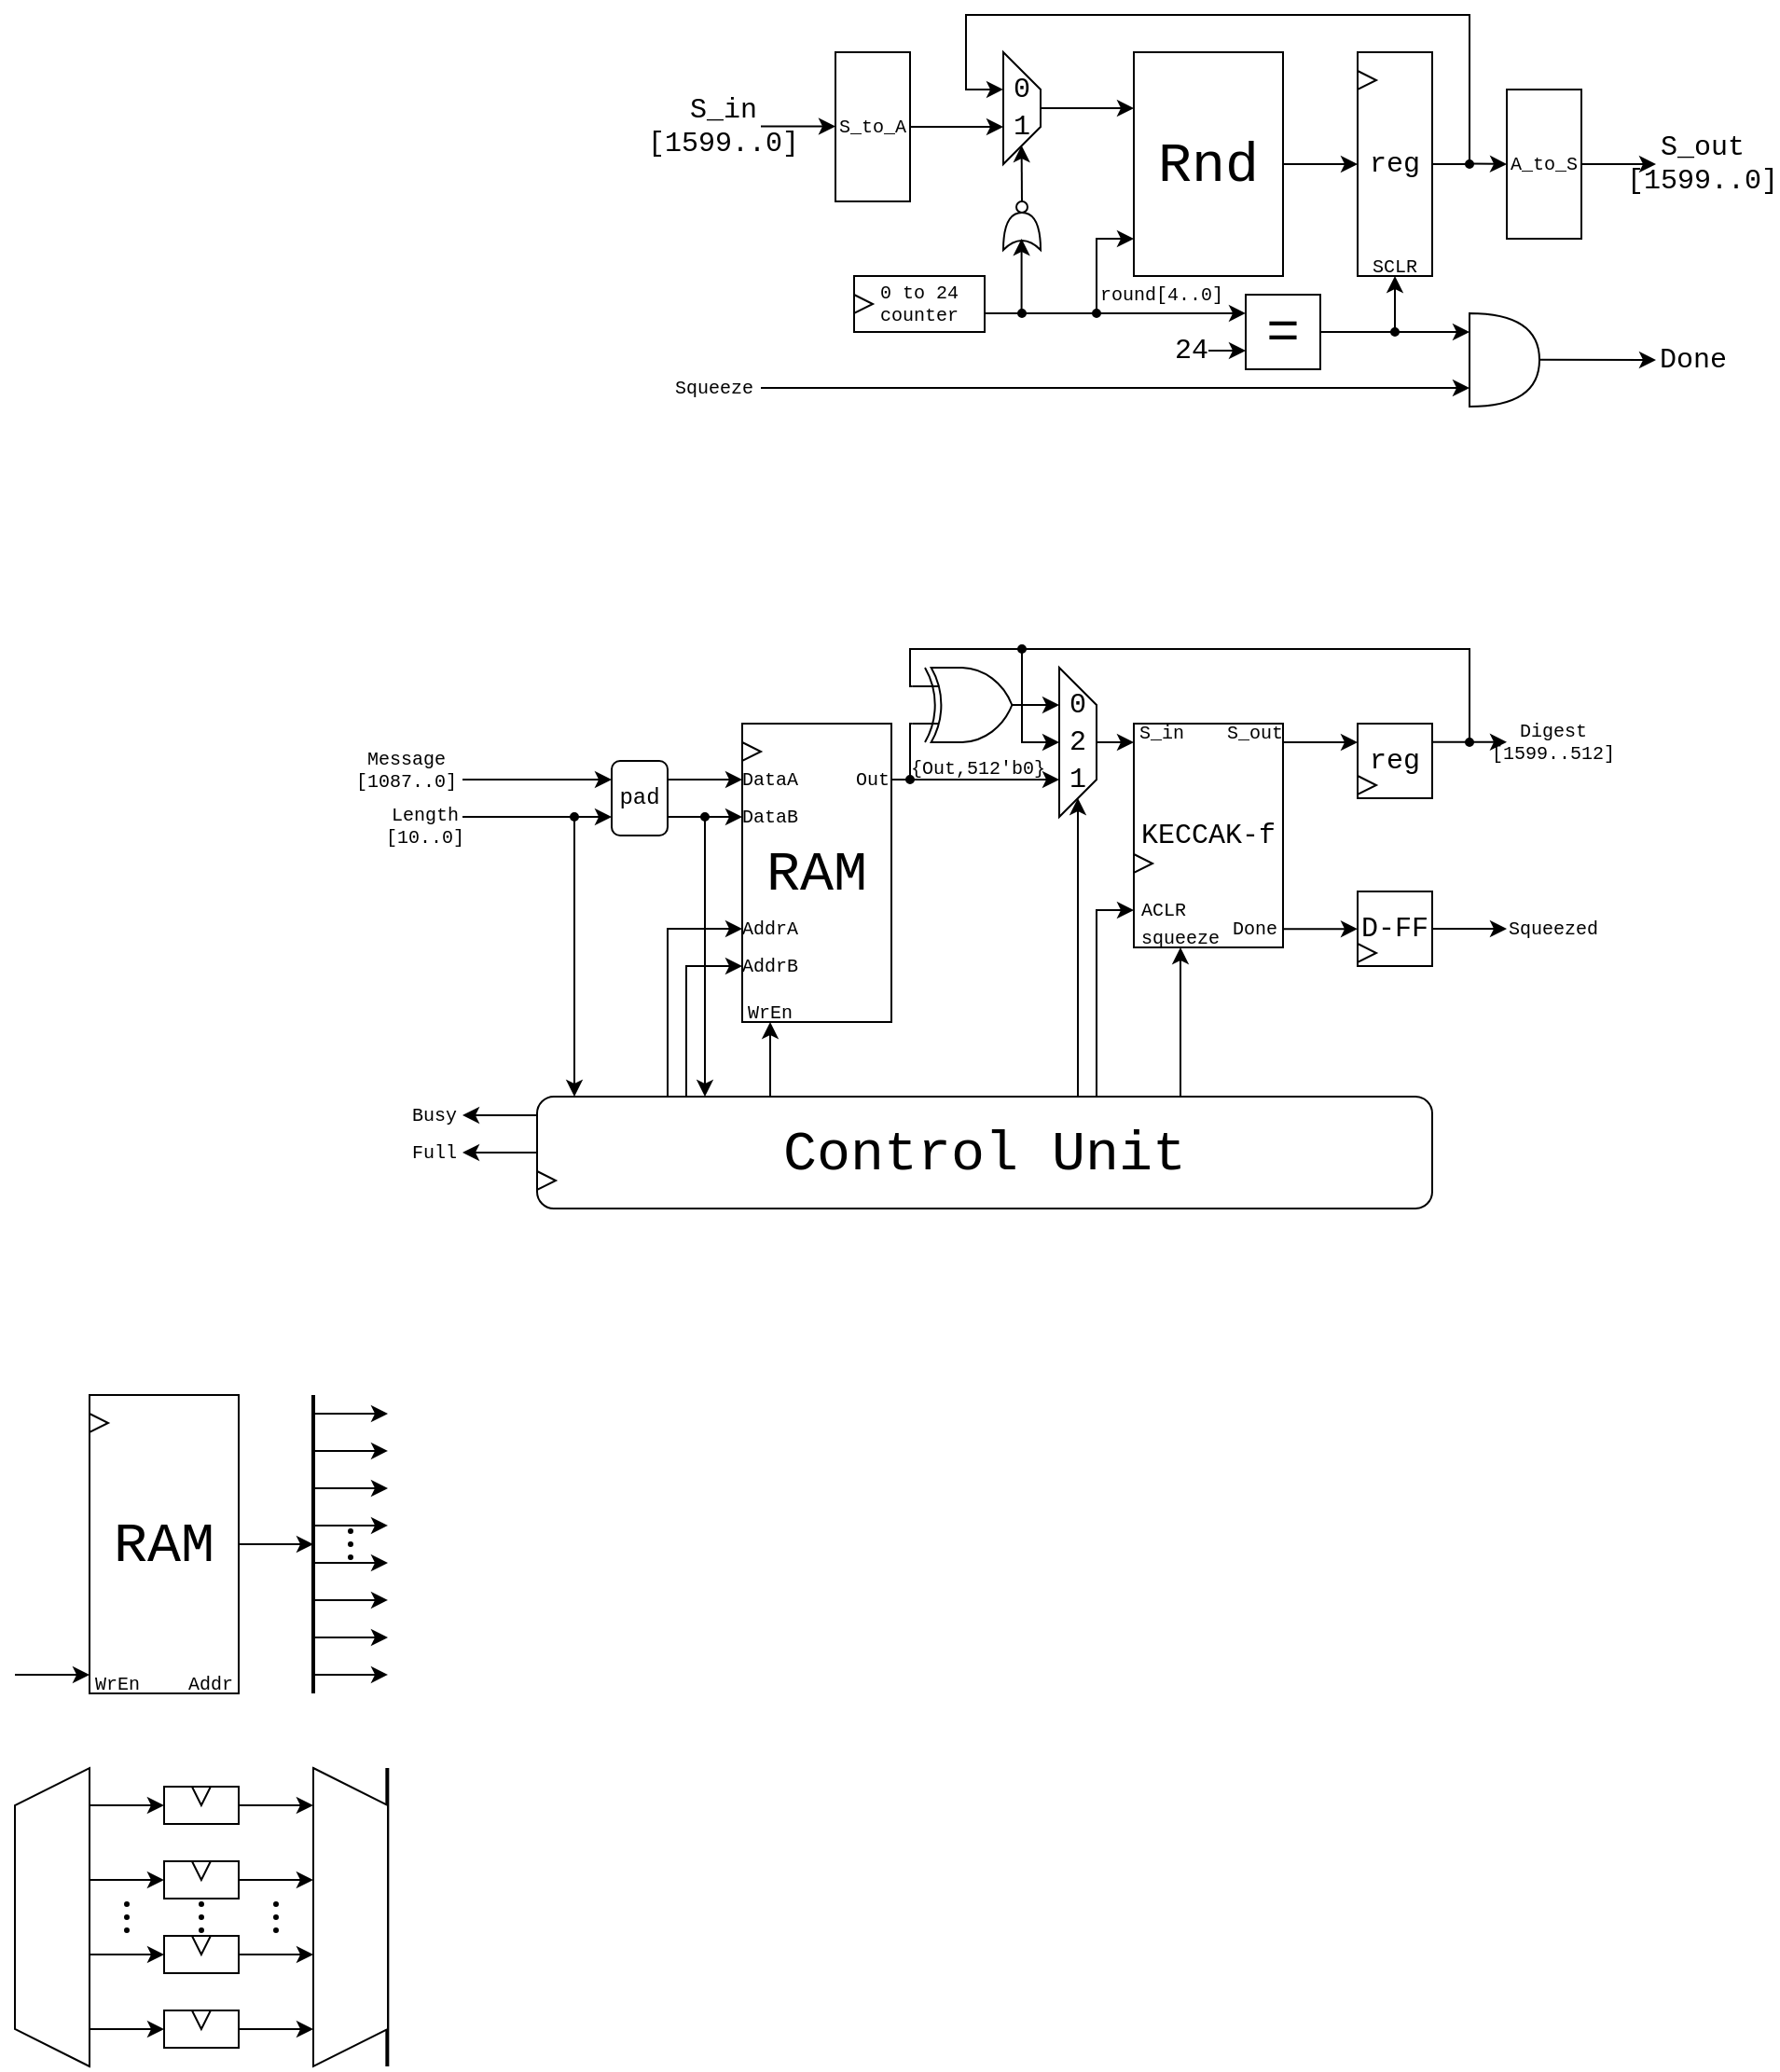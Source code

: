 <mxfile version="22.1.11" type="device">
  <diagram name="Page-1" id="sLG97zDm2SVhleJXKbSt">
    <mxGraphModel dx="457" dy="232" grid="1" gridSize="10" guides="1" tooltips="1" connect="1" arrows="1" fold="1" page="1" pageScale="1" pageWidth="3000" pageHeight="3000" math="0" shadow="0">
      <root>
        <mxCell id="0" />
        <mxCell id="1" parent="0" />
        <mxCell id="cHIxFwoaAzM5gLNZB4nu-59" value="" style="group" parent="1" vertex="1" connectable="0">
          <mxGeometry x="80" y="1120" width="80" height="160" as="geometry" />
        </mxCell>
        <mxCell id="cHIxFwoaAzM5gLNZB4nu-62" value="" style="group" parent="cHIxFwoaAzM5gLNZB4nu-59" vertex="1" connectable="0">
          <mxGeometry width="80" height="160" as="geometry" />
        </mxCell>
        <mxCell id="cHIxFwoaAzM5gLNZB4nu-25" value="RAM" style="rounded=0;whiteSpace=wrap;html=1;fontFamily=Courier New;fontSize=30;" parent="cHIxFwoaAzM5gLNZB4nu-62" vertex="1">
          <mxGeometry width="80" height="160" as="geometry" />
        </mxCell>
        <mxCell id="cHIxFwoaAzM5gLNZB4nu-40" value="" style="triangle;whiteSpace=wrap;html=1;rotation=0;" parent="cHIxFwoaAzM5gLNZB4nu-62" vertex="1">
          <mxGeometry y="10" width="10" height="10" as="geometry" />
        </mxCell>
        <mxCell id="cHIxFwoaAzM5gLNZB4nu-43" value="Addr" style="text;html=1;strokeColor=none;fillColor=none;align=center;verticalAlign=middle;whiteSpace=wrap;rounded=0;fontFamily=Courier New;fontSize=10;" parent="cHIxFwoaAzM5gLNZB4nu-62" vertex="1">
          <mxGeometry x="50" y="150" width="30" height="10" as="geometry" />
        </mxCell>
        <mxCell id="cHIxFwoaAzM5gLNZB4nu-50" value="WrEn" style="text;html=1;strokeColor=none;fillColor=none;align=center;verticalAlign=middle;whiteSpace=wrap;rounded=0;fontFamily=Courier New;fontSize=10;" parent="cHIxFwoaAzM5gLNZB4nu-62" vertex="1">
          <mxGeometry y="150" width="30" height="10" as="geometry" />
        </mxCell>
        <mxCell id="PoA2-wsbi5iG8ftpNb75-3" value="" style="edgeStyle=orthogonalEdgeStyle;rounded=0;orthogonalLoop=1;jettySize=auto;html=1;" parent="1" source="PoA2-wsbi5iG8ftpNb75-1" target="PoA2-wsbi5iG8ftpNb75-2" edge="1">
          <mxGeometry relative="1" as="geometry" />
        </mxCell>
        <mxCell id="PoA2-wsbi5iG8ftpNb75-1" value="Rnd" style="rounded=0;whiteSpace=wrap;html=1;fontFamily=Courier New;fontSize=30;" parent="1" vertex="1">
          <mxGeometry x="640" y="400" width="80" height="120" as="geometry" />
        </mxCell>
        <mxCell id="eLbFSkJ6lN0hgzDZZ-0e-3" value="" style="endArrow=classic;html=1;rounded=0;exitX=1;exitY=0.5;exitDx=0;exitDy=0;entryX=0.333;entryY=1;entryDx=0;entryDy=0;entryPerimeter=0;" parent="1" source="PoA2-wsbi5iG8ftpNb75-2" target="cHIxFwoaAzM5gLNZB4nu-36" edge="1">
          <mxGeometry width="50" height="50" relative="1" as="geometry">
            <mxPoint x="880" y="470" as="sourcePoint" />
            <mxPoint x="560" y="410" as="targetPoint" />
            <Array as="points">
              <mxPoint x="820" y="460" />
              <mxPoint x="820" y="380" />
              <mxPoint x="550" y="380" />
              <mxPoint x="550" y="420" />
            </Array>
          </mxGeometry>
        </mxCell>
        <mxCell id="eLbFSkJ6lN0hgzDZZ-0e-7" value="" style="endArrow=classic;html=1;rounded=0;" parent="1" edge="1">
          <mxGeometry width="50" height="50" relative="1" as="geometry">
            <mxPoint x="580" y="480" as="sourcePoint" />
            <mxPoint x="579.8" y="450" as="targetPoint" />
          </mxGeometry>
        </mxCell>
        <mxCell id="eLbFSkJ6lN0hgzDZZ-0e-11" value="" style="endArrow=classic;html=1;rounded=0;" parent="1" edge="1">
          <mxGeometry width="50" height="50" relative="1" as="geometry">
            <mxPoint x="590" y="430" as="sourcePoint" />
            <mxPoint x="640" y="430" as="targetPoint" />
          </mxGeometry>
        </mxCell>
        <mxCell id="eLbFSkJ6lN0hgzDZZ-0e-12" value="" style="endArrow=classic;html=1;rounded=0;" parent="1" edge="1">
          <mxGeometry width="50" height="50" relative="1" as="geometry">
            <mxPoint x="820" y="459.8" as="sourcePoint" />
            <mxPoint x="840" y="460" as="targetPoint" />
          </mxGeometry>
        </mxCell>
        <mxCell id="eLbFSkJ6lN0hgzDZZ-0e-14" value="" style="ellipse;whiteSpace=wrap;html=1;aspect=fixed;fillColor=#000000;" parent="1" vertex="1">
          <mxGeometry x="818" y="458" width="4" height="4" as="geometry" />
        </mxCell>
        <mxCell id="eLbFSkJ6lN0hgzDZZ-0e-17" value="" style="shape=xor;whiteSpace=wrap;html=1;rotation=-90;" parent="1" vertex="1">
          <mxGeometry x="570" y="486" width="20" height="20" as="geometry" />
        </mxCell>
        <mxCell id="eLbFSkJ6lN0hgzDZZ-0e-18" value="" style="ellipse;whiteSpace=wrap;html=1;aspect=fixed;" parent="1" vertex="1">
          <mxGeometry x="577" y="480" width="6" height="6" as="geometry" />
        </mxCell>
        <mxCell id="eLbFSkJ6lN0hgzDZZ-0e-24" value="" style="group" parent="1" vertex="1" connectable="0">
          <mxGeometry x="490" y="520" width="70" height="30" as="geometry" />
        </mxCell>
        <mxCell id="eLbFSkJ6lN0hgzDZZ-0e-19" value="0 to 24&lt;br style=&quot;font-size: 10px;&quot;&gt;counter" style="rounded=0;whiteSpace=wrap;html=1;fontFamily=Courier New;fontSize=10;" parent="eLbFSkJ6lN0hgzDZZ-0e-24" vertex="1">
          <mxGeometry width="70" height="30" as="geometry" />
        </mxCell>
        <mxCell id="eLbFSkJ6lN0hgzDZZ-0e-20" value="" style="triangle;whiteSpace=wrap;html=1;rotation=0;" parent="eLbFSkJ6lN0hgzDZZ-0e-24" vertex="1">
          <mxGeometry y="10" width="10" height="10" as="geometry" />
        </mxCell>
        <mxCell id="eLbFSkJ6lN0hgzDZZ-0e-25" value="" style="endArrow=classic;html=1;rounded=0;" parent="1" edge="1">
          <mxGeometry width="50" height="50" relative="1" as="geometry">
            <mxPoint x="560" y="540" as="sourcePoint" />
            <mxPoint x="640" y="500" as="targetPoint" />
            <Array as="points">
              <mxPoint x="620" y="540" />
              <mxPoint x="620" y="500" />
            </Array>
          </mxGeometry>
        </mxCell>
        <mxCell id="eLbFSkJ6lN0hgzDZZ-0e-26" value="" style="endArrow=classic;html=1;rounded=0;" parent="1" edge="1">
          <mxGeometry width="50" height="50" relative="1" as="geometry">
            <mxPoint x="579.8" y="540" as="sourcePoint" />
            <mxPoint x="579.8" y="500" as="targetPoint" />
          </mxGeometry>
        </mxCell>
        <mxCell id="eLbFSkJ6lN0hgzDZZ-0e-27" value="" style="ellipse;whiteSpace=wrap;html=1;aspect=fixed;fillColor=#000000;" parent="1" vertex="1">
          <mxGeometry x="578" y="538" width="4" height="4" as="geometry" />
        </mxCell>
        <mxCell id="eLbFSkJ6lN0hgzDZZ-0e-28" value="=" style="rounded=0;whiteSpace=wrap;html=1;fontSize=30;fontFamily=Courier New;" parent="1" vertex="1">
          <mxGeometry x="700" y="530" width="40" height="40" as="geometry" />
        </mxCell>
        <mxCell id="eLbFSkJ6lN0hgzDZZ-0e-29" value="" style="endArrow=classic;html=1;rounded=0;entryX=0.75;entryY=1;entryDx=0;entryDy=0;" parent="1" edge="1">
          <mxGeometry width="50" height="50" relative="1" as="geometry">
            <mxPoint x="520" y="440" as="sourcePoint" />
            <mxPoint x="570" y="440" as="targetPoint" />
          </mxGeometry>
        </mxCell>
        <mxCell id="eLbFSkJ6lN0hgzDZZ-0e-30" value="" style="endArrow=classic;html=1;rounded=0;" parent="1" edge="1">
          <mxGeometry width="50" height="50" relative="1" as="geometry">
            <mxPoint x="680" y="560" as="sourcePoint" />
            <mxPoint x="700" y="560" as="targetPoint" />
          </mxGeometry>
        </mxCell>
        <mxCell id="eLbFSkJ6lN0hgzDZZ-0e-32" value="" style="ellipse;whiteSpace=wrap;html=1;aspect=fixed;fillColor=#000000;" parent="1" vertex="1">
          <mxGeometry x="618" y="538" width="4" height="4" as="geometry" />
        </mxCell>
        <mxCell id="eLbFSkJ6lN0hgzDZZ-0e-33" value="" style="endArrow=classic;html=1;rounded=0;" parent="1" edge="1">
          <mxGeometry width="50" height="50" relative="1" as="geometry">
            <mxPoint x="620" y="540" as="sourcePoint" />
            <mxPoint x="700" y="539.94" as="targetPoint" />
          </mxGeometry>
        </mxCell>
        <mxCell id="eLbFSkJ6lN0hgzDZZ-0e-34" value="24" style="text;html=1;strokeColor=none;fillColor=none;align=center;verticalAlign=middle;whiteSpace=wrap;rounded=0;fontFamily=Courier New;fontSize=15;" parent="1" vertex="1">
          <mxGeometry x="660" y="550" width="22" height="20" as="geometry" />
        </mxCell>
        <mxCell id="eLbFSkJ6lN0hgzDZZ-0e-36" value="" style="endArrow=classic;html=1;rounded=0;" parent="1" edge="1">
          <mxGeometry width="50" height="50" relative="1" as="geometry">
            <mxPoint x="740" y="550" as="sourcePoint" />
            <mxPoint x="780" y="520" as="targetPoint" />
            <Array as="points">
              <mxPoint x="780" y="550" />
            </Array>
          </mxGeometry>
        </mxCell>
        <mxCell id="eLbFSkJ6lN0hgzDZZ-0e-37" value="S_in&lt;br&gt;[1599..0]" style="text;html=1;strokeColor=none;fillColor=none;align=center;verticalAlign=middle;whiteSpace=wrap;rounded=0;fontSize=15;fontFamily=Courier New;" parent="1" vertex="1">
          <mxGeometry x="400" y="427.5" width="40" height="25" as="geometry" />
        </mxCell>
        <mxCell id="eLbFSkJ6lN0hgzDZZ-0e-38" value="round[4..0]" style="text;html=1;strokeColor=none;fillColor=none;align=center;verticalAlign=middle;whiteSpace=wrap;rounded=0;fontSize=10;fontFamily=Courier New;" parent="1" vertex="1">
          <mxGeometry x="620" y="520" width="70" height="20" as="geometry" />
        </mxCell>
        <mxCell id="eLbFSkJ6lN0hgzDZZ-0e-39" value="S_out&lt;br&gt;[1599..0]" style="text;html=1;strokeColor=none;fillColor=none;align=center;verticalAlign=middle;whiteSpace=wrap;rounded=0;fontSize=15;fontFamily=Courier New;" parent="1" vertex="1">
          <mxGeometry x="920" y="447.5" width="50" height="25" as="geometry" />
        </mxCell>
        <mxCell id="eLbFSkJ6lN0hgzDZZ-0e-40" value="S_to_A" style="rounded=0;whiteSpace=wrap;html=1;fontFamily=Courier New;fontSize=10;" parent="1" vertex="1">
          <mxGeometry x="480" y="400" width="40" height="80" as="geometry" />
        </mxCell>
        <mxCell id="eLbFSkJ6lN0hgzDZZ-0e-41" value="" style="endArrow=classic;html=1;rounded=0;" parent="1" edge="1">
          <mxGeometry width="50" height="50" relative="1" as="geometry">
            <mxPoint x="440" y="439.76" as="sourcePoint" />
            <mxPoint x="480" y="439.76" as="targetPoint" />
          </mxGeometry>
        </mxCell>
        <mxCell id="eLbFSkJ6lN0hgzDZZ-0e-42" value="A_to_S" style="rounded=0;whiteSpace=wrap;html=1;fontFamily=Courier New;fontSize=10;" parent="1" vertex="1">
          <mxGeometry x="840" y="420" width="40" height="80" as="geometry" />
        </mxCell>
        <mxCell id="eLbFSkJ6lN0hgzDZZ-0e-43" value="" style="endArrow=classic;html=1;rounded=0;" parent="1" edge="1">
          <mxGeometry width="50" height="50" relative="1" as="geometry">
            <mxPoint x="880" y="460" as="sourcePoint" />
            <mxPoint x="920" y="460" as="targetPoint" />
          </mxGeometry>
        </mxCell>
        <mxCell id="ViOVy5zmuyzSRg3mWkhg-1" value="" style="endArrow=classic;html=1;rounded=0;" parent="1" edge="1">
          <mxGeometry width="50" height="50" relative="1" as="geometry">
            <mxPoint x="780" y="550" as="sourcePoint" />
            <mxPoint x="820" y="550" as="targetPoint" />
          </mxGeometry>
        </mxCell>
        <mxCell id="ViOVy5zmuyzSRg3mWkhg-2" value="" style="ellipse;whiteSpace=wrap;html=1;aspect=fixed;fillColor=#000000;" parent="1" vertex="1">
          <mxGeometry x="778" y="548" width="4" height="4" as="geometry" />
        </mxCell>
        <mxCell id="ViOVy5zmuyzSRg3mWkhg-3" value="Done" style="text;html=1;strokeColor=none;fillColor=none;align=center;verticalAlign=middle;whiteSpace=wrap;rounded=0;fontSize=15;fontFamily=Courier New;" parent="1" vertex="1">
          <mxGeometry x="920" y="557.5" width="40" height="15" as="geometry" />
        </mxCell>
        <mxCell id="cHIxFwoaAzM5gLNZB4nu-13" value="x" style="group" parent="1" vertex="1" connectable="0">
          <mxGeometry x="640" y="760" width="80" height="120" as="geometry" />
        </mxCell>
        <mxCell id="cHIxFwoaAzM5gLNZB4nu-1" value="KECCAK-f" style="rounded=0;whiteSpace=wrap;html=1;fontFamily=Courier New;fontSize=15;" parent="cHIxFwoaAzM5gLNZB4nu-13" vertex="1">
          <mxGeometry width="80" height="120" as="geometry" />
        </mxCell>
        <mxCell id="cHIxFwoaAzM5gLNZB4nu-9" value="Done" style="text;html=1;strokeColor=none;fillColor=none;align=center;verticalAlign=middle;whiteSpace=wrap;rounded=0;fontFamily=Courier New;fontSize=10;" parent="cHIxFwoaAzM5gLNZB4nu-13" vertex="1">
          <mxGeometry x="50" y="105" width="30" height="10" as="geometry" />
        </mxCell>
        <mxCell id="cHIxFwoaAzM5gLNZB4nu-10" value="" style="triangle;whiteSpace=wrap;html=1;rotation=0;" parent="cHIxFwoaAzM5gLNZB4nu-13" vertex="1">
          <mxGeometry y="70" width="10" height="10" as="geometry" />
        </mxCell>
        <mxCell id="cHIxFwoaAzM5gLNZB4nu-11" value="S_in" style="text;html=1;strokeColor=none;fillColor=none;align=center;verticalAlign=middle;whiteSpace=wrap;rounded=0;fontFamily=Courier New;fontSize=10;" parent="cHIxFwoaAzM5gLNZB4nu-13" vertex="1">
          <mxGeometry width="30" height="10" as="geometry" />
        </mxCell>
        <mxCell id="cHIxFwoaAzM5gLNZB4nu-12" value="S_out" style="text;html=1;strokeColor=none;fillColor=none;align=center;verticalAlign=middle;whiteSpace=wrap;rounded=0;fontFamily=Courier New;fontSize=10;" parent="cHIxFwoaAzM5gLNZB4nu-13" vertex="1">
          <mxGeometry x="50" width="30" height="10" as="geometry" />
        </mxCell>
        <mxCell id="FEvc6QxodLgLLCAB3kRR-4" value="squeeze" style="text;html=1;strokeColor=none;fillColor=none;align=center;verticalAlign=middle;whiteSpace=wrap;rounded=0;fontFamily=Courier New;fontSize=10;" parent="cHIxFwoaAzM5gLNZB4nu-13" vertex="1">
          <mxGeometry y="110" width="50" height="10" as="geometry" />
        </mxCell>
        <mxCell id="eut-D_kGqwIJGW8jGn9c-71" value="ACLR" style="text;html=1;strokeColor=none;fillColor=none;align=center;verticalAlign=middle;whiteSpace=wrap;rounded=0;fontFamily=Courier New;fontSize=10;" parent="cHIxFwoaAzM5gLNZB4nu-13" vertex="1">
          <mxGeometry y="95" width="32" height="10" as="geometry" />
        </mxCell>
        <mxCell id="cHIxFwoaAzM5gLNZB4nu-16" value="" style="group" parent="1" vertex="1" connectable="0">
          <mxGeometry x="760" y="400" width="40" height="120" as="geometry" />
        </mxCell>
        <mxCell id="cHIxFwoaAzM5gLNZB4nu-4" value="" style="group" parent="cHIxFwoaAzM5gLNZB4nu-16" vertex="1" connectable="0">
          <mxGeometry width="40" height="120" as="geometry" />
        </mxCell>
        <mxCell id="PoA2-wsbi5iG8ftpNb75-2" value="reg" style="rounded=0;whiteSpace=wrap;html=1;fontFamily=Courier New;fontSize=15;" parent="cHIxFwoaAzM5gLNZB4nu-4" vertex="1">
          <mxGeometry width="40" height="120" as="geometry" />
        </mxCell>
        <mxCell id="PoA2-wsbi5iG8ftpNb75-5" value="" style="triangle;whiteSpace=wrap;html=1;rotation=0;" parent="cHIxFwoaAzM5gLNZB4nu-4" vertex="1">
          <mxGeometry y="10" width="10" height="10" as="geometry" />
        </mxCell>
        <mxCell id="eLbFSkJ6lN0hgzDZZ-0e-35" value="SCLR" style="text;html=1;strokeColor=none;fillColor=none;align=center;verticalAlign=middle;whiteSpace=wrap;rounded=0;fontFamily=Courier New;fontSize=10;" parent="cHIxFwoaAzM5gLNZB4nu-16" vertex="1">
          <mxGeometry x="5" y="110" width="30" height="10" as="geometry" />
        </mxCell>
        <mxCell id="cHIxFwoaAzM5gLNZB4nu-23" value="" style="endArrow=classic;html=1;rounded=0;" parent="1" edge="1">
          <mxGeometry width="50" height="50" relative="1" as="geometry">
            <mxPoint x="720" y="770" as="sourcePoint" />
            <mxPoint x="760" y="770" as="targetPoint" />
          </mxGeometry>
        </mxCell>
        <mxCell id="cHIxFwoaAzM5gLNZB4nu-26" value="" style="endArrow=classic;html=1;rounded=0;" parent="1" edge="1">
          <mxGeometry width="50" height="50" relative="1" as="geometry">
            <mxPoint x="800" y="769.89" as="sourcePoint" />
            <mxPoint x="840" y="769.89" as="targetPoint" />
          </mxGeometry>
        </mxCell>
        <mxCell id="cHIxFwoaAzM5gLNZB4nu-35" value="" style="group" parent="1" vertex="1" connectable="0">
          <mxGeometry x="570" y="400" width="20" height="60" as="geometry" />
        </mxCell>
        <mxCell id="cHIxFwoaAzM5gLNZB4nu-36" value="" style="shape=trapezoid;perimeter=trapezoidPerimeter;whiteSpace=wrap;html=1;fixedSize=1;rotation=90;" parent="cHIxFwoaAzM5gLNZB4nu-35" vertex="1">
          <mxGeometry x="-20" y="20" width="60" height="20" as="geometry" />
        </mxCell>
        <mxCell id="cHIxFwoaAzM5gLNZB4nu-37" value="1" style="text;html=1;strokeColor=none;fillColor=none;align=center;verticalAlign=middle;whiteSpace=wrap;rounded=0;fontSize=15;fontFamily=Courier New;" parent="cHIxFwoaAzM5gLNZB4nu-35" vertex="1">
          <mxGeometry x="5" y="30" width="10" height="20" as="geometry" />
        </mxCell>
        <mxCell id="cHIxFwoaAzM5gLNZB4nu-38" value="0" style="text;html=1;strokeColor=none;fillColor=none;align=center;verticalAlign=middle;whiteSpace=wrap;rounded=0;fontSize=15;fontFamily=Courier New;" parent="cHIxFwoaAzM5gLNZB4nu-35" vertex="1">
          <mxGeometry x="5" y="10" width="10" height="20" as="geometry" />
        </mxCell>
        <mxCell id="cHIxFwoaAzM5gLNZB4nu-42" value="" style="ellipse;whiteSpace=wrap;html=1;aspect=fixed;fillColor=#000000;" parent="1" vertex="1">
          <mxGeometry x="818" y="768" width="4" height="4" as="geometry" />
        </mxCell>
        <mxCell id="cHIxFwoaAzM5gLNZB4nu-17" value="q" style="group;fontSize=10;" parent="1" vertex="1" connectable="0">
          <mxGeometry x="760" y="760" width="40" height="40" as="geometry" />
        </mxCell>
        <mxCell id="cHIxFwoaAzM5gLNZB4nu-18" value="dfd" style="group" parent="cHIxFwoaAzM5gLNZB4nu-17" vertex="1" connectable="0">
          <mxGeometry width="40" height="40" as="geometry" />
        </mxCell>
        <mxCell id="cHIxFwoaAzM5gLNZB4nu-19" value="reg" style="rounded=0;whiteSpace=wrap;html=1;fontFamily=Courier New;fontSize=15;" parent="cHIxFwoaAzM5gLNZB4nu-18" vertex="1">
          <mxGeometry width="40" height="40" as="geometry" />
        </mxCell>
        <mxCell id="ZCDAFu1WIs5Ei6bMoPur-4" value="" style="triangle;whiteSpace=wrap;html=1;rotation=0;" vertex="1" parent="cHIxFwoaAzM5gLNZB4nu-18">
          <mxGeometry y="28" width="10" height="10" as="geometry" />
        </mxCell>
        <mxCell id="cHIxFwoaAzM5gLNZB4nu-65" value="" style="verticalLabelPosition=bottom;shadow=0;dashed=0;align=center;html=1;verticalAlign=top;shape=mxgraph.electrical.logic_gates.logic_gate;operation=xor;rotation=0;aspect=fixed;" parent="1" vertex="1">
          <mxGeometry x="521.34" y="730" width="66.66" height="40" as="geometry" />
        </mxCell>
        <mxCell id="cHIxFwoaAzM5gLNZB4nu-73" value="" style="endArrow=classic;html=1;rounded=0;" parent="1" edge="1">
          <mxGeometry width="50" height="50" relative="1" as="geometry">
            <mxPoint x="720" y="870.11" as="sourcePoint" />
            <mxPoint x="760" y="870.11" as="targetPoint" />
          </mxGeometry>
        </mxCell>
        <mxCell id="cHIxFwoaAzM5gLNZB4nu-74" value="" style="endArrow=classic;html=1;rounded=0;" parent="1" edge="1">
          <mxGeometry width="50" height="50" relative="1" as="geometry">
            <mxPoint x="40" y="1270" as="sourcePoint" />
            <mxPoint x="80" y="1270" as="targetPoint" />
          </mxGeometry>
        </mxCell>
        <mxCell id="cHIxFwoaAzM5gLNZB4nu-91" value="" style="group" parent="1" vertex="1" connectable="0">
          <mxGeometry x="600" y="730" width="20" height="80" as="geometry" />
        </mxCell>
        <mxCell id="cHIxFwoaAzM5gLNZB4nu-88" value="" style="shape=trapezoid;perimeter=trapezoidPerimeter;whiteSpace=wrap;html=1;fixedSize=1;rotation=90;" parent="cHIxFwoaAzM5gLNZB4nu-91" vertex="1">
          <mxGeometry x="-30" y="30" width="80" height="20" as="geometry" />
        </mxCell>
        <mxCell id="cHIxFwoaAzM5gLNZB4nu-89" value="1" style="text;html=1;strokeColor=none;fillColor=none;align=center;verticalAlign=middle;whiteSpace=wrap;rounded=0;fontSize=15;fontFamily=Courier New;" parent="cHIxFwoaAzM5gLNZB4nu-91" vertex="1">
          <mxGeometry x="5" y="50" width="10" height="20" as="geometry" />
        </mxCell>
        <mxCell id="cHIxFwoaAzM5gLNZB4nu-90" value="0" style="text;html=1;strokeColor=none;fillColor=none;align=center;verticalAlign=middle;whiteSpace=wrap;rounded=0;fontSize=15;fontFamily=Courier New;" parent="cHIxFwoaAzM5gLNZB4nu-91" vertex="1">
          <mxGeometry x="5" y="10" width="10" height="20" as="geometry" />
        </mxCell>
        <mxCell id="cHIxFwoaAzM5gLNZB4nu-92" value="" style="endArrow=classic;html=1;rounded=0;" parent="1" edge="1">
          <mxGeometry width="50" height="50" relative="1" as="geometry">
            <mxPoint x="620" y="770" as="sourcePoint" />
            <mxPoint x="640" y="770" as="targetPoint" />
          </mxGeometry>
        </mxCell>
        <mxCell id="cHIxFwoaAzM5gLNZB4nu-93" value="" style="endArrow=none;html=1;rounded=0;entryX=0;entryY=0.25;entryDx=0;entryDy=0;entryPerimeter=0;" parent="1" target="cHIxFwoaAzM5gLNZB4nu-65" edge="1">
          <mxGeometry width="50" height="50" relative="1" as="geometry">
            <mxPoint x="820" y="770" as="sourcePoint" />
            <mxPoint x="533" y="740" as="targetPoint" />
            <Array as="points">
              <mxPoint x="820" y="720" />
              <mxPoint x="520" y="720" />
              <mxPoint x="520" y="740" />
            </Array>
          </mxGeometry>
        </mxCell>
        <mxCell id="cHIxFwoaAzM5gLNZB4nu-94" value="" style="endArrow=classic;html=1;rounded=0;" parent="1" edge="1">
          <mxGeometry width="50" height="50" relative="1" as="geometry">
            <mxPoint x="510" y="790" as="sourcePoint" />
            <mxPoint x="600" y="790" as="targetPoint" />
          </mxGeometry>
        </mxCell>
        <mxCell id="cHIxFwoaAzM5gLNZB4nu-95" value="" style="endArrow=none;html=1;rounded=0;entryX=0;entryY=0.75;entryDx=0;entryDy=0;entryPerimeter=0;" parent="1" target="cHIxFwoaAzM5gLNZB4nu-65" edge="1">
          <mxGeometry width="50" height="50" relative="1" as="geometry">
            <mxPoint x="520" y="790" as="sourcePoint" />
            <mxPoint x="533.34" y="750" as="targetPoint" />
            <Array as="points">
              <mxPoint x="520" y="760" />
            </Array>
          </mxGeometry>
        </mxCell>
        <mxCell id="cHIxFwoaAzM5gLNZB4nu-100" value="" style="ellipse;whiteSpace=wrap;html=1;aspect=fixed;fillColor=#000000;" parent="1" vertex="1">
          <mxGeometry x="518" y="788" width="4" height="4" as="geometry" />
        </mxCell>
        <mxCell id="cHIxFwoaAzM5gLNZB4nu-101" value="Digest&lt;br&gt;[1599..512]" style="text;strokeColor=none;align=center;fillColor=none;html=1;verticalAlign=middle;whiteSpace=wrap;rounded=0;fontFamily=Courier New;fontSize=10;" parent="1" vertex="1">
          <mxGeometry x="830" y="765" width="70" height="10" as="geometry" />
        </mxCell>
        <mxCell id="FjcZewFNtERQtlechSxF-1" value="" style="shape=or;whiteSpace=wrap;html=1;aspect=fixed;" parent="1" vertex="1">
          <mxGeometry x="820" y="540" width="37.5" height="50" as="geometry" />
        </mxCell>
        <mxCell id="FEvc6QxodLgLLCAB3kRR-1" value="Squeeze" style="text;html=1;strokeColor=none;fillColor=none;align=center;verticalAlign=middle;whiteSpace=wrap;rounded=0;fontFamily=Courier New;fontSize=10;" parent="1" vertex="1">
          <mxGeometry x="390" y="570" width="50" height="20" as="geometry" />
        </mxCell>
        <mxCell id="FEvc6QxodLgLLCAB3kRR-2" value="" style="endArrow=classic;html=1;rounded=0;" parent="1" edge="1">
          <mxGeometry width="50" height="50" relative="1" as="geometry">
            <mxPoint x="440" y="580" as="sourcePoint" />
            <mxPoint x="820" y="580" as="targetPoint" />
          </mxGeometry>
        </mxCell>
        <mxCell id="FEvc6QxodLgLLCAB3kRR-3" value="" style="endArrow=classic;html=1;rounded=0;" parent="1" edge="1">
          <mxGeometry width="50" height="50" relative="1" as="geometry">
            <mxPoint x="857.5" y="564.93" as="sourcePoint" />
            <mxPoint x="920" y="565" as="targetPoint" />
          </mxGeometry>
        </mxCell>
        <mxCell id="FEvc6QxodLgLLCAB3kRR-5" value="" style="endArrow=classic;html=1;rounded=0;" parent="1" edge="1">
          <mxGeometry width="50" height="50" relative="1" as="geometry">
            <mxPoint x="665" y="960" as="sourcePoint" />
            <mxPoint x="665" y="880" as="targetPoint" />
          </mxGeometry>
        </mxCell>
        <mxCell id="FEvc6QxodLgLLCAB3kRR-6" value="" style="endArrow=none;html=1;rounded=0;strokeWidth=2;" parent="1" edge="1">
          <mxGeometry width="50" height="50" relative="1" as="geometry">
            <mxPoint x="200" y="1280" as="sourcePoint" />
            <mxPoint x="200" y="1120" as="targetPoint" />
          </mxGeometry>
        </mxCell>
        <mxCell id="FEvc6QxodLgLLCAB3kRR-7" value="" style="endArrow=classic;html=1;rounded=0;" parent="1" edge="1">
          <mxGeometry width="50" height="50" relative="1" as="geometry">
            <mxPoint x="160" y="1200" as="sourcePoint" />
            <mxPoint x="200" y="1200" as="targetPoint" />
          </mxGeometry>
        </mxCell>
        <mxCell id="FEvc6QxodLgLLCAB3kRR-10" value="" style="endArrow=classic;html=1;rounded=0;" parent="1" edge="1">
          <mxGeometry width="50" height="50" relative="1" as="geometry">
            <mxPoint x="200" y="1130" as="sourcePoint" />
            <mxPoint x="240" y="1130" as="targetPoint" />
          </mxGeometry>
        </mxCell>
        <mxCell id="FEvc6QxodLgLLCAB3kRR-12" value="" style="endArrow=classic;html=1;rounded=0;" parent="1" edge="1">
          <mxGeometry width="50" height="50" relative="1" as="geometry">
            <mxPoint x="200" y="1149.96" as="sourcePoint" />
            <mxPoint x="240" y="1149.96" as="targetPoint" />
          </mxGeometry>
        </mxCell>
        <mxCell id="FEvc6QxodLgLLCAB3kRR-13" value="" style="endArrow=classic;html=1;rounded=0;" parent="1" edge="1">
          <mxGeometry width="50" height="50" relative="1" as="geometry">
            <mxPoint x="200" y="1170" as="sourcePoint" />
            <mxPoint x="240" y="1170" as="targetPoint" />
          </mxGeometry>
        </mxCell>
        <mxCell id="FEvc6QxodLgLLCAB3kRR-14" value="" style="endArrow=classic;html=1;rounded=0;" parent="1" edge="1">
          <mxGeometry width="50" height="50" relative="1" as="geometry">
            <mxPoint x="200" y="1189.96" as="sourcePoint" />
            <mxPoint x="240" y="1189.96" as="targetPoint" />
          </mxGeometry>
        </mxCell>
        <mxCell id="FEvc6QxodLgLLCAB3kRR-15" value="" style="endArrow=classic;html=1;rounded=0;" parent="1" edge="1">
          <mxGeometry width="50" height="50" relative="1" as="geometry">
            <mxPoint x="200" y="1210" as="sourcePoint" />
            <mxPoint x="240" y="1210" as="targetPoint" />
          </mxGeometry>
        </mxCell>
        <mxCell id="FEvc6QxodLgLLCAB3kRR-16" value="" style="endArrow=classic;html=1;rounded=0;" parent="1" edge="1">
          <mxGeometry width="50" height="50" relative="1" as="geometry">
            <mxPoint x="200" y="1229.96" as="sourcePoint" />
            <mxPoint x="240" y="1229.96" as="targetPoint" />
          </mxGeometry>
        </mxCell>
        <mxCell id="FEvc6QxodLgLLCAB3kRR-17" value="" style="endArrow=classic;html=1;rounded=0;" parent="1" edge="1">
          <mxGeometry width="50" height="50" relative="1" as="geometry">
            <mxPoint x="200" y="1250" as="sourcePoint" />
            <mxPoint x="240" y="1250" as="targetPoint" />
          </mxGeometry>
        </mxCell>
        <mxCell id="FEvc6QxodLgLLCAB3kRR-18" value="" style="endArrow=classic;html=1;rounded=0;" parent="1" edge="1">
          <mxGeometry width="50" height="50" relative="1" as="geometry">
            <mxPoint x="200" y="1269.96" as="sourcePoint" />
            <mxPoint x="240" y="1269.96" as="targetPoint" />
          </mxGeometry>
        </mxCell>
        <mxCell id="eut-D_kGqwIJGW8jGn9c-1" value="" style="group" parent="1" vertex="1" connectable="0">
          <mxGeometry x="430" y="760" width="80" height="160" as="geometry" />
        </mxCell>
        <mxCell id="eut-D_kGqwIJGW8jGn9c-2" value="" style="group" parent="eut-D_kGqwIJGW8jGn9c-1" vertex="1" connectable="0">
          <mxGeometry width="80" height="160" as="geometry" />
        </mxCell>
        <mxCell id="eut-D_kGqwIJGW8jGn9c-3" value="RAM" style="rounded=0;whiteSpace=wrap;html=1;fontFamily=Courier New;fontSize=30;" parent="eut-D_kGqwIJGW8jGn9c-2" vertex="1">
          <mxGeometry width="80" height="160" as="geometry" />
        </mxCell>
        <mxCell id="eut-D_kGqwIJGW8jGn9c-4" value="" style="triangle;whiteSpace=wrap;html=1;rotation=0;" parent="eut-D_kGqwIJGW8jGn9c-2" vertex="1">
          <mxGeometry y="10" width="10" height="10" as="geometry" />
        </mxCell>
        <mxCell id="eut-D_kGqwIJGW8jGn9c-6" value="WrEn" style="text;html=1;strokeColor=none;fillColor=none;align=center;verticalAlign=middle;whiteSpace=wrap;rounded=0;fontFamily=Courier New;fontSize=10;" parent="eut-D_kGqwIJGW8jGn9c-2" vertex="1">
          <mxGeometry y="150" width="30" height="10" as="geometry" />
        </mxCell>
        <mxCell id="ygHASTgUk0fJVhTD5rLn-7" value="DataA" style="text;html=1;strokeColor=none;fillColor=none;align=center;verticalAlign=middle;whiteSpace=wrap;rounded=0;fontFamily=Courier New;fontSize=10;" parent="eut-D_kGqwIJGW8jGn9c-2" vertex="1">
          <mxGeometry y="25" width="30" height="10" as="geometry" />
        </mxCell>
        <mxCell id="ygHASTgUk0fJVhTD5rLn-14" value="Out" style="text;html=1;strokeColor=none;fillColor=none;align=center;verticalAlign=middle;whiteSpace=wrap;rounded=0;fontFamily=Courier New;fontSize=10;" parent="eut-D_kGqwIJGW8jGn9c-2" vertex="1">
          <mxGeometry x="60" y="25" width="20" height="10" as="geometry" />
        </mxCell>
        <mxCell id="eut-D_kGqwIJGW8jGn9c-7" value="{Out,512&#39;b0}" style="text;strokeColor=none;align=center;fillColor=none;html=1;verticalAlign=middle;whiteSpace=wrap;rounded=0;fontFamily=Courier New;fontSize=10;" parent="1" vertex="1">
          <mxGeometry x="522" y="779" width="69" height="10" as="geometry" />
        </mxCell>
        <mxCell id="eut-D_kGqwIJGW8jGn9c-8" value="" style="endArrow=classic;html=1;rounded=0;" parent="1" edge="1">
          <mxGeometry width="50" height="50" relative="1" as="geometry">
            <mxPoint x="390" y="810" as="sourcePoint" />
            <mxPoint x="430" y="810" as="targetPoint" />
          </mxGeometry>
        </mxCell>
        <mxCell id="eut-D_kGqwIJGW8jGn9c-24" value="" style="group" parent="1" vertex="1" connectable="0">
          <mxGeometry x="219" y="1192" width="2" height="16" as="geometry" />
        </mxCell>
        <mxCell id="eut-D_kGqwIJGW8jGn9c-25" value="" style="ellipse;whiteSpace=wrap;html=1;aspect=fixed;fillColor=#000000;" parent="eut-D_kGqwIJGW8jGn9c-24" vertex="1">
          <mxGeometry width="2" height="2" as="geometry" />
        </mxCell>
        <mxCell id="eut-D_kGqwIJGW8jGn9c-26" value="" style="ellipse;whiteSpace=wrap;html=1;aspect=fixed;fillColor=#000000;" parent="eut-D_kGqwIJGW8jGn9c-24" vertex="1">
          <mxGeometry y="7" width="2" height="2" as="geometry" />
        </mxCell>
        <mxCell id="eut-D_kGqwIJGW8jGn9c-27" value="" style="ellipse;whiteSpace=wrap;html=1;aspect=fixed;fillColor=#000000;" parent="eut-D_kGqwIJGW8jGn9c-24" vertex="1">
          <mxGeometry y="14" width="2" height="2" as="geometry" />
        </mxCell>
        <mxCell id="FEvc6QxodLgLLCAB3kRR-20" value="" style="endArrow=none;html=1;rounded=0;strokeWidth=2;" parent="1" edge="1">
          <mxGeometry width="50" height="50" relative="1" as="geometry">
            <mxPoint x="239.67" y="1480" as="sourcePoint" />
            <mxPoint x="239.67" y="1320" as="targetPoint" />
          </mxGeometry>
        </mxCell>
        <mxCell id="eut-D_kGqwIJGW8jGn9c-38" value="pad" style="rounded=1;whiteSpace=wrap;html=1;fontFamily=Courier New;" parent="1" vertex="1">
          <mxGeometry x="360" y="780" width="30" height="40" as="geometry" />
        </mxCell>
        <mxCell id="eut-D_kGqwIJGW8jGn9c-69" value="Control Unit" style="rounded=1;whiteSpace=wrap;html=1;fontFamily=Courier New;fontSize=30;" parent="1" vertex="1">
          <mxGeometry x="320" y="960" width="480" height="60" as="geometry" />
        </mxCell>
        <mxCell id="eut-D_kGqwIJGW8jGn9c-72" value="" style="endArrow=classic;html=1;rounded=0;" parent="1" edge="1">
          <mxGeometry width="50" height="50" relative="1" as="geometry">
            <mxPoint x="620" y="960" as="sourcePoint" />
            <mxPoint x="640" y="860" as="targetPoint" />
            <Array as="points">
              <mxPoint x="620" y="860" />
            </Array>
          </mxGeometry>
        </mxCell>
        <mxCell id="eut-D_kGqwIJGW8jGn9c-73" value="" style="endArrow=classic;html=1;rounded=0;" parent="1" edge="1">
          <mxGeometry width="50" height="50" relative="1" as="geometry">
            <mxPoint x="610" y="960" as="sourcePoint" />
            <mxPoint x="610" y="800" as="targetPoint" />
          </mxGeometry>
        </mxCell>
        <mxCell id="eut-D_kGqwIJGW8jGn9c-74" value="2" style="text;html=1;strokeColor=none;fillColor=none;align=center;verticalAlign=middle;whiteSpace=wrap;rounded=0;fontSize=15;fontFamily=Courier New;" parent="1" vertex="1">
          <mxGeometry x="605" y="760" width="10" height="20" as="geometry" />
        </mxCell>
        <mxCell id="eut-D_kGqwIJGW8jGn9c-75" value="" style="endArrow=classic;html=1;rounded=0;" parent="1" edge="1">
          <mxGeometry width="50" height="50" relative="1" as="geometry">
            <mxPoint x="580" y="720" as="sourcePoint" />
            <mxPoint x="600" y="770" as="targetPoint" />
            <Array as="points">
              <mxPoint x="580" y="770" />
            </Array>
          </mxGeometry>
        </mxCell>
        <mxCell id="eut-D_kGqwIJGW8jGn9c-79" value="Message&lt;br&gt;[1087..0]" style="text;strokeColor=none;align=center;fillColor=none;html=1;verticalAlign=middle;whiteSpace=wrap;rounded=0;fontFamily=Courier New;fontSize=10;" parent="1" vertex="1">
          <mxGeometry x="220" y="780" width="60" height="10" as="geometry" />
        </mxCell>
        <mxCell id="6oJRlknWp8qtzXXGllqk-2" value="" style="group" parent="1" vertex="1" connectable="0">
          <mxGeometry x="40" y="1320" width="200" height="160" as="geometry" />
        </mxCell>
        <mxCell id="FjcZewFNtERQtlechSxF-6" value="" style="shape=trapezoid;perimeter=trapezoidPerimeter;whiteSpace=wrap;html=1;fixedSize=1;rotation=90;" parent="6oJRlknWp8qtzXXGllqk-2" vertex="1">
          <mxGeometry x="100" y="60" width="160" height="40" as="geometry" />
        </mxCell>
        <mxCell id="FjcZewFNtERQtlechSxF-2" value="" style="rounded=0;whiteSpace=wrap;html=1;" parent="6oJRlknWp8qtzXXGllqk-2" vertex="1">
          <mxGeometry x="80" y="10" width="40" height="20" as="geometry" />
        </mxCell>
        <mxCell id="FjcZewFNtERQtlechSxF-3" value="" style="rounded=0;whiteSpace=wrap;html=1;" parent="6oJRlknWp8qtzXXGllqk-2" vertex="1">
          <mxGeometry x="80" y="50" width="40" height="20" as="geometry" />
        </mxCell>
        <mxCell id="FjcZewFNtERQtlechSxF-4" value="" style="rounded=0;whiteSpace=wrap;html=1;" parent="6oJRlknWp8qtzXXGllqk-2" vertex="1">
          <mxGeometry x="80" y="90" width="40" height="20" as="geometry" />
        </mxCell>
        <mxCell id="FjcZewFNtERQtlechSxF-5" value="" style="rounded=0;whiteSpace=wrap;html=1;" parent="6oJRlknWp8qtzXXGllqk-2" vertex="1">
          <mxGeometry x="80" y="130" width="40" height="20" as="geometry" />
        </mxCell>
        <mxCell id="FEvc6QxodLgLLCAB3kRR-19" value="" style="shape=trapezoid;perimeter=trapezoidPerimeter;whiteSpace=wrap;html=1;fixedSize=1;rotation=-90;" parent="6oJRlknWp8qtzXXGllqk-2" vertex="1">
          <mxGeometry x="-60" y="60" width="160" height="40" as="geometry" />
        </mxCell>
        <mxCell id="FEvc6QxodLgLLCAB3kRR-21" value="" style="endArrow=classic;html=1;rounded=0;" parent="6oJRlknWp8qtzXXGllqk-2" edge="1">
          <mxGeometry width="50" height="50" relative="1" as="geometry">
            <mxPoint x="119.95" y="20" as="sourcePoint" />
            <mxPoint x="159.95" y="20" as="targetPoint" />
          </mxGeometry>
        </mxCell>
        <mxCell id="FEvc6QxodLgLLCAB3kRR-22" value="" style="triangle;whiteSpace=wrap;html=1;rotation=90;" parent="6oJRlknWp8qtzXXGllqk-2" vertex="1">
          <mxGeometry x="94.95" y="10" width="10" height="10" as="geometry" />
        </mxCell>
        <mxCell id="FEvc6QxodLgLLCAB3kRR-23" value="" style="triangle;whiteSpace=wrap;html=1;rotation=90;" parent="6oJRlknWp8qtzXXGllqk-2" vertex="1">
          <mxGeometry x="94.95" y="50" width="10" height="10" as="geometry" />
        </mxCell>
        <mxCell id="FEvc6QxodLgLLCAB3kRR-24" value="" style="triangle;whiteSpace=wrap;html=1;rotation=90;" parent="6oJRlknWp8qtzXXGllqk-2" vertex="1">
          <mxGeometry x="94.95" y="90" width="10" height="10" as="geometry" />
        </mxCell>
        <mxCell id="FEvc6QxodLgLLCAB3kRR-25" value="" style="triangle;whiteSpace=wrap;html=1;rotation=90;" parent="6oJRlknWp8qtzXXGllqk-2" vertex="1">
          <mxGeometry x="94.95" y="130" width="10" height="10" as="geometry" />
        </mxCell>
        <mxCell id="FEvc6QxodLgLLCAB3kRR-27" value="" style="endArrow=classic;html=1;rounded=0;" parent="6oJRlknWp8qtzXXGllqk-2" edge="1">
          <mxGeometry width="50" height="50" relative="1" as="geometry">
            <mxPoint x="119.95" y="60" as="sourcePoint" />
            <mxPoint x="159.95" y="60" as="targetPoint" />
          </mxGeometry>
        </mxCell>
        <mxCell id="FEvc6QxodLgLLCAB3kRR-28" value="" style="endArrow=classic;html=1;rounded=0;" parent="6oJRlknWp8qtzXXGllqk-2" edge="1">
          <mxGeometry width="50" height="50" relative="1" as="geometry">
            <mxPoint x="120" y="100" as="sourcePoint" />
            <mxPoint x="160" y="100" as="targetPoint" />
          </mxGeometry>
        </mxCell>
        <mxCell id="FEvc6QxodLgLLCAB3kRR-29" value="" style="endArrow=classic;html=1;rounded=0;" parent="6oJRlknWp8qtzXXGllqk-2" edge="1">
          <mxGeometry width="50" height="50" relative="1" as="geometry">
            <mxPoint x="120" y="140" as="sourcePoint" />
            <mxPoint x="160" y="140" as="targetPoint" />
          </mxGeometry>
        </mxCell>
        <mxCell id="FEvc6QxodLgLLCAB3kRR-30" value="" style="endArrow=classic;html=1;rounded=0;" parent="6oJRlknWp8qtzXXGllqk-2" edge="1">
          <mxGeometry width="50" height="50" relative="1" as="geometry">
            <mxPoint x="39.95" y="20" as="sourcePoint" />
            <mxPoint x="79.95" y="20" as="targetPoint" />
          </mxGeometry>
        </mxCell>
        <mxCell id="FEvc6QxodLgLLCAB3kRR-31" value="" style="endArrow=classic;html=1;rounded=0;" parent="6oJRlknWp8qtzXXGllqk-2" edge="1">
          <mxGeometry width="50" height="50" relative="1" as="geometry">
            <mxPoint x="39.95" y="60" as="sourcePoint" />
            <mxPoint x="79.95" y="60" as="targetPoint" />
          </mxGeometry>
        </mxCell>
        <mxCell id="FEvc6QxodLgLLCAB3kRR-32" value="" style="endArrow=classic;html=1;rounded=0;" parent="6oJRlknWp8qtzXXGllqk-2" edge="1">
          <mxGeometry width="50" height="50" relative="1" as="geometry">
            <mxPoint x="40" y="100" as="sourcePoint" />
            <mxPoint x="80" y="100" as="targetPoint" />
          </mxGeometry>
        </mxCell>
        <mxCell id="FEvc6QxodLgLLCAB3kRR-33" value="" style="endArrow=classic;html=1;rounded=0;" parent="6oJRlknWp8qtzXXGllqk-2" edge="1">
          <mxGeometry width="50" height="50" relative="1" as="geometry">
            <mxPoint x="40" y="140" as="sourcePoint" />
            <mxPoint x="80" y="140" as="targetPoint" />
          </mxGeometry>
        </mxCell>
        <mxCell id="eut-D_kGqwIJGW8jGn9c-15" value="" style="group" parent="6oJRlknWp8qtzXXGllqk-2" vertex="1" connectable="0">
          <mxGeometry x="99" y="72" width="2" height="16" as="geometry" />
        </mxCell>
        <mxCell id="eut-D_kGqwIJGW8jGn9c-12" value="" style="ellipse;whiteSpace=wrap;html=1;aspect=fixed;fillColor=#000000;" parent="eut-D_kGqwIJGW8jGn9c-15" vertex="1">
          <mxGeometry width="2" height="2" as="geometry" />
        </mxCell>
        <mxCell id="eut-D_kGqwIJGW8jGn9c-13" value="" style="ellipse;whiteSpace=wrap;html=1;aspect=fixed;fillColor=#000000;" parent="eut-D_kGqwIJGW8jGn9c-15" vertex="1">
          <mxGeometry y="7" width="2" height="2" as="geometry" />
        </mxCell>
        <mxCell id="eut-D_kGqwIJGW8jGn9c-14" value="" style="ellipse;whiteSpace=wrap;html=1;aspect=fixed;fillColor=#000000;" parent="eut-D_kGqwIJGW8jGn9c-15" vertex="1">
          <mxGeometry y="14" width="2" height="2" as="geometry" />
        </mxCell>
        <mxCell id="eut-D_kGqwIJGW8jGn9c-16" value="" style="group" parent="6oJRlknWp8qtzXXGllqk-2" vertex="1" connectable="0">
          <mxGeometry x="59" y="72" width="2" height="16" as="geometry" />
        </mxCell>
        <mxCell id="eut-D_kGqwIJGW8jGn9c-17" value="" style="ellipse;whiteSpace=wrap;html=1;aspect=fixed;fillColor=#000000;" parent="eut-D_kGqwIJGW8jGn9c-16" vertex="1">
          <mxGeometry width="2" height="2" as="geometry" />
        </mxCell>
        <mxCell id="eut-D_kGqwIJGW8jGn9c-18" value="" style="ellipse;whiteSpace=wrap;html=1;aspect=fixed;fillColor=#000000;" parent="eut-D_kGqwIJGW8jGn9c-16" vertex="1">
          <mxGeometry y="7" width="2" height="2" as="geometry" />
        </mxCell>
        <mxCell id="eut-D_kGqwIJGW8jGn9c-19" value="" style="ellipse;whiteSpace=wrap;html=1;aspect=fixed;fillColor=#000000;" parent="eut-D_kGqwIJGW8jGn9c-16" vertex="1">
          <mxGeometry y="14" width="2" height="2" as="geometry" />
        </mxCell>
        <mxCell id="eut-D_kGqwIJGW8jGn9c-20" value="" style="group" parent="6oJRlknWp8qtzXXGllqk-2" vertex="1" connectable="0">
          <mxGeometry x="139" y="72" width="2" height="16" as="geometry" />
        </mxCell>
        <mxCell id="eut-D_kGqwIJGW8jGn9c-21" value="" style="ellipse;whiteSpace=wrap;html=1;aspect=fixed;fillColor=#000000;" parent="eut-D_kGqwIJGW8jGn9c-20" vertex="1">
          <mxGeometry width="2" height="2" as="geometry" />
        </mxCell>
        <mxCell id="eut-D_kGqwIJGW8jGn9c-22" value="" style="ellipse;whiteSpace=wrap;html=1;aspect=fixed;fillColor=#000000;" parent="eut-D_kGqwIJGW8jGn9c-20" vertex="1">
          <mxGeometry y="7" width="2" height="2" as="geometry" />
        </mxCell>
        <mxCell id="eut-D_kGqwIJGW8jGn9c-23" value="" style="ellipse;whiteSpace=wrap;html=1;aspect=fixed;fillColor=#000000;" parent="eut-D_kGqwIJGW8jGn9c-20" vertex="1">
          <mxGeometry y="14" width="2" height="2" as="geometry" />
        </mxCell>
        <mxCell id="ygHASTgUk0fJVhTD5rLn-1" value="" style="endArrow=classic;html=1;rounded=0;" parent="1" edge="1">
          <mxGeometry width="50" height="50" relative="1" as="geometry">
            <mxPoint x="390" y="790" as="sourcePoint" />
            <mxPoint x="430" y="790" as="targetPoint" />
          </mxGeometry>
        </mxCell>
        <mxCell id="ygHASTgUk0fJVhTD5rLn-5" value="" style="endArrow=classic;html=1;rounded=0;" parent="1" edge="1">
          <mxGeometry width="50" height="50" relative="1" as="geometry">
            <mxPoint x="280" y="810" as="sourcePoint" />
            <mxPoint x="360" y="810" as="targetPoint" />
          </mxGeometry>
        </mxCell>
        <mxCell id="ygHASTgUk0fJVhTD5rLn-6" value="" style="endArrow=classic;html=1;rounded=0;" parent="1" edge="1">
          <mxGeometry width="50" height="50" relative="1" as="geometry">
            <mxPoint x="280" y="790" as="sourcePoint" />
            <mxPoint x="360" y="790" as="targetPoint" />
          </mxGeometry>
        </mxCell>
        <mxCell id="ygHASTgUk0fJVhTD5rLn-8" value="DataB" style="text;html=1;strokeColor=none;fillColor=none;align=center;verticalAlign=middle;whiteSpace=wrap;rounded=0;fontFamily=Courier New;fontSize=10;" parent="1" vertex="1">
          <mxGeometry x="430" y="805" width="30" height="10" as="geometry" />
        </mxCell>
        <mxCell id="ygHASTgUk0fJVhTD5rLn-9" value="AddrA" style="text;html=1;strokeColor=none;fillColor=none;align=center;verticalAlign=middle;whiteSpace=wrap;rounded=0;fontFamily=Courier New;fontSize=10;" parent="1" vertex="1">
          <mxGeometry x="430" y="865" width="30" height="10" as="geometry" />
        </mxCell>
        <mxCell id="ygHASTgUk0fJVhTD5rLn-10" value="" style="endArrow=classic;html=1;rounded=0;" parent="1" edge="1">
          <mxGeometry width="50" height="50" relative="1" as="geometry">
            <mxPoint x="400" y="960" as="sourcePoint" />
            <mxPoint x="430" y="890" as="targetPoint" />
            <Array as="points">
              <mxPoint x="400" y="890" />
            </Array>
          </mxGeometry>
        </mxCell>
        <mxCell id="ygHASTgUk0fJVhTD5rLn-11" value="" style="endArrow=classic;html=1;rounded=0;" parent="1" edge="1">
          <mxGeometry width="50" height="50" relative="1" as="geometry">
            <mxPoint x="390" y="960" as="sourcePoint" />
            <mxPoint x="430" y="870" as="targetPoint" />
            <Array as="points">
              <mxPoint x="390" y="870" />
            </Array>
          </mxGeometry>
        </mxCell>
        <mxCell id="ygHASTgUk0fJVhTD5rLn-12" value="AddrB" style="text;html=1;strokeColor=none;fillColor=none;align=center;verticalAlign=middle;whiteSpace=wrap;rounded=0;fontFamily=Courier New;fontSize=10;" parent="1" vertex="1">
          <mxGeometry x="430" y="885" width="30" height="10" as="geometry" />
        </mxCell>
        <mxCell id="ygHASTgUk0fJVhTD5rLn-13" value="" style="endArrow=classic;html=1;rounded=0;" parent="1" edge="1">
          <mxGeometry width="50" height="50" relative="1" as="geometry">
            <mxPoint x="445" y="960" as="sourcePoint" />
            <mxPoint x="445" y="920" as="targetPoint" />
          </mxGeometry>
        </mxCell>
        <mxCell id="ygHASTgUk0fJVhTD5rLn-16" value="" style="triangle;whiteSpace=wrap;html=1;rotation=0;" parent="1" vertex="1">
          <mxGeometry x="320" y="1000" width="10" height="10" as="geometry" />
        </mxCell>
        <mxCell id="ygHASTgUk0fJVhTD5rLn-18" value="Length&lt;br&gt;[10..0]" style="text;strokeColor=none;align=center;fillColor=none;html=1;verticalAlign=middle;whiteSpace=wrap;rounded=0;fontFamily=Courier New;fontSize=10;" parent="1" vertex="1">
          <mxGeometry x="240" y="810" width="40" height="10" as="geometry" />
        </mxCell>
        <mxCell id="ygHASTgUk0fJVhTD5rLn-19" value="" style="endArrow=classic;html=1;rounded=0;" parent="1" edge="1">
          <mxGeometry width="50" height="50" relative="1" as="geometry">
            <mxPoint x="340" y="810" as="sourcePoint" />
            <mxPoint x="340" y="960" as="targetPoint" />
          </mxGeometry>
        </mxCell>
        <mxCell id="ygHASTgUk0fJVhTD5rLn-20" value="" style="ellipse;whiteSpace=wrap;html=1;aspect=fixed;fillColor=#000000;" parent="1" vertex="1">
          <mxGeometry x="338" y="808" width="4" height="4" as="geometry" />
        </mxCell>
        <mxCell id="ygHASTgUk0fJVhTD5rLn-22" value="&lt;font style=&quot;font-size: 15px;&quot;&gt;D-FF&lt;/font&gt;" style="rounded=0;whiteSpace=wrap;html=1;fontSize=10;fontFamily=Courier New;" parent="1" vertex="1">
          <mxGeometry x="760" y="850" width="40" height="40" as="geometry" />
        </mxCell>
        <mxCell id="ygHASTgUk0fJVhTD5rLn-23" value="" style="endArrow=classic;html=1;rounded=0;" parent="1" edge="1">
          <mxGeometry width="50" height="50" relative="1" as="geometry">
            <mxPoint x="800" y="870" as="sourcePoint" />
            <mxPoint x="840" y="870" as="targetPoint" />
          </mxGeometry>
        </mxCell>
        <mxCell id="ygHASTgUk0fJVhTD5rLn-26" value="" style="triangle;whiteSpace=wrap;html=1;rotation=0;" parent="1" vertex="1">
          <mxGeometry x="760" y="878" width="10" height="10" as="geometry" />
        </mxCell>
        <mxCell id="ygHASTgUk0fJVhTD5rLn-29" value="Squeezed" style="text;strokeColor=none;align=center;fillColor=none;html=1;verticalAlign=middle;whiteSpace=wrap;rounded=0;fontFamily=Courier New;fontSize=10;" parent="1" vertex="1">
          <mxGeometry x="840" y="865" width="50" height="10" as="geometry" />
        </mxCell>
        <mxCell id="ygHASTgUk0fJVhTD5rLn-30" value="" style="endArrow=classic;html=1;rounded=0;" parent="1" edge="1">
          <mxGeometry width="50" height="50" relative="1" as="geometry">
            <mxPoint x="320" y="969.98" as="sourcePoint" />
            <mxPoint x="280" y="969.98" as="targetPoint" />
          </mxGeometry>
        </mxCell>
        <mxCell id="ygHASTgUk0fJVhTD5rLn-31" value="Busy" style="text;strokeColor=none;align=center;fillColor=none;html=1;verticalAlign=middle;whiteSpace=wrap;rounded=0;fontFamily=Courier New;fontSize=10;" parent="1" vertex="1">
          <mxGeometry x="250" y="965" width="30" height="10" as="geometry" />
        </mxCell>
        <mxCell id="ygHASTgUk0fJVhTD5rLn-33" value="" style="endArrow=classic;html=1;rounded=0;" parent="1" edge="1">
          <mxGeometry width="50" height="50" relative="1" as="geometry">
            <mxPoint x="320" y="989.98" as="sourcePoint" />
            <mxPoint x="280" y="989.98" as="targetPoint" />
          </mxGeometry>
        </mxCell>
        <mxCell id="ygHASTgUk0fJVhTD5rLn-34" value="Full" style="text;strokeColor=none;align=center;fillColor=none;html=1;verticalAlign=middle;whiteSpace=wrap;rounded=0;fontFamily=Courier New;fontSize=10;" parent="1" vertex="1">
          <mxGeometry x="250" y="985" width="30" height="10" as="geometry" />
        </mxCell>
        <mxCell id="ygHASTgUk0fJVhTD5rLn-40" value="" style="ellipse;whiteSpace=wrap;html=1;aspect=fixed;fillColor=#000000;" parent="1" vertex="1">
          <mxGeometry x="578" y="718" width="4" height="4" as="geometry" />
        </mxCell>
        <mxCell id="ygHASTgUk0fJVhTD5rLn-42" value="" style="endArrow=classic;html=1;rounded=0;" parent="1" edge="1">
          <mxGeometry width="50" height="50" relative="1" as="geometry">
            <mxPoint x="580" y="750" as="sourcePoint" />
            <mxPoint x="600" y="750" as="targetPoint" />
          </mxGeometry>
        </mxCell>
        <mxCell id="ZCDAFu1WIs5Ei6bMoPur-1" value="" style="endArrow=classic;html=1;rounded=0;" edge="1" parent="1">
          <mxGeometry width="50" height="50" relative="1" as="geometry">
            <mxPoint x="410" y="810" as="sourcePoint" />
            <mxPoint x="410" y="960" as="targetPoint" />
          </mxGeometry>
        </mxCell>
        <mxCell id="ZCDAFu1WIs5Ei6bMoPur-2" value="" style="ellipse;whiteSpace=wrap;html=1;aspect=fixed;fillColor=#000000;" vertex="1" parent="1">
          <mxGeometry x="408" y="808" width="4" height="4" as="geometry" />
        </mxCell>
      </root>
    </mxGraphModel>
  </diagram>
</mxfile>
